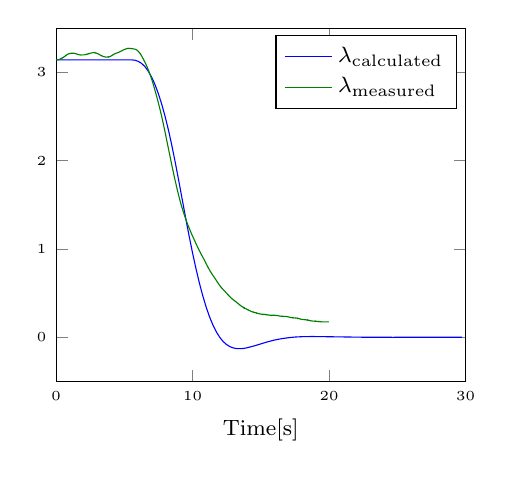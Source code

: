 % This file was created by matlab2tikz.
%
%The latest updates can be retrieved from
%  http://www.mathworks.com/matlabcentral/fileexchange/22022-matlab2tikz-matlab2tikz
%where you can also make suggestions and rate matlab2tikz.
%
\begin{tikzpicture}

\begin{axis}[%
width = 5.2cm,
at={(0.758in,0.488in)},
scale only axis,
xmin=0,
xmax=30,
xlabel={\footnotesize{Time[s]}},
ymin=-0.5,
ymax=3.5,
ticklabel style = {font=\tiny},
axis background/.style={fill=white},
legend style={legend cell align=left, align=left, draw=black, font = \footnotesize}
]
\addplot [color=blue]
  table[row sep=crcr]{%
0	3.142\\
5.5	3.142\\
5.75	3.138\\
6	3.126\\
6.25	3.103\\
6.5	3.067\\
6.75	3.014\\
7	2.946\\
7.25	2.86\\
7.5	2.756\\
7.75	2.634\\
8	2.493\\
8.25	2.335\\
8.5	2.158\\
8.75	1.965\\
9	1.762\\
9.5	1.345\\
9.75	1.144\\
10	0.953\\
10.25	0.776\\
10.5	0.613\\
10.75	0.468\\
11	0.339\\
11.25	0.228\\
11.5	0.135\\
11.75	0.058\\
12	-0.003\\
12.25	-0.05\\
12.5	-0.084\\
12.75	-0.108\\
13	-0.122\\
13.25	-0.129\\
13.5	-0.13\\
13.75	-0.127\\
14	-0.119\\
14.5	-0.099\\
15.5	-0.052\\
16	-0.032\\
16.5	-0.017\\
17	-0.006\\
17.5	0.002\\
18	0.006\\
18.75	0.008\\
19.75	0.006\\
22.5	0.0\\
24.75	-0.001\\
25.25	0\\
29.75	0\\
};
\addlegendentry{$\lambda_{\text{calculated}}$}

\addplot [color=black!50!green]
  table[row sep=crcr]{%
0	3.142\\
0.128	3.142\\
0.134	3.143\\
0.18	3.144\\
0.186	3.145\\
0.218	3.145\\
0.224	3.146\\
0.254	3.147\\
0.26	3.148\\
0.284	3.148\\
0.29	3.149\\
0.304	3.15\\
0.31	3.151\\
0.33	3.152\\
0.336	3.152\\
0.356	3.153\\
0.364	3.155\\
0.368	3.154\\
0.376	3.155\\
0.396	3.156\\
0.402	3.158\\
0.406	3.157\\
0.414	3.158\\
0.432	3.159\\
0.438	3.16\\
0.45	3.161\\
0.458	3.162\\
0.474	3.163\\
0.482	3.165\\
0.496	3.165\\
0.504	3.167\\
0.52	3.168\\
0.528	3.169\\
0.542	3.17\\
0.55	3.172\\
0.562	3.172\\
0.57	3.174\\
0.582	3.175\\
0.59	3.176\\
0.6	3.177\\
0.606	3.178\\
0.616	3.178\\
0.624	3.18\\
0.632	3.181\\
0.638	3.181\\
0.648	3.182\\
0.656	3.184\\
0.666	3.185\\
0.674	3.186\\
0.682	3.187\\
0.688	3.188\\
0.698	3.188\\
0.706	3.19\\
0.712	3.191\\
0.718	3.191\\
0.724	3.192\\
0.728	3.193\\
0.732	3.192\\
0.74	3.194\\
0.746	3.195\\
0.752	3.195\\
0.762	3.196\\
0.768	3.197\\
0.774	3.198\\
0.78	3.198\\
0.79	3.199\\
0.796	3.2\\
0.812	3.201\\
0.82	3.202\\
0.834	3.203\\
0.842	3.204\\
0.862	3.205\\
0.868	3.206\\
0.88	3.207\\
0.886	3.208\\
0.902	3.208\\
0.908	3.209\\
0.928	3.21\\
0.934	3.211\\
0.958	3.211\\
0.964	3.212\\
0.988	3.213\\
0.994	3.214\\
1.026	3.214\\
1.032	3.215\\
1.086	3.216\\
1.092	3.217\\
1.322	3.216\\
1.328	3.215\\
1.372	3.214\\
1.378	3.214\\
1.416	3.213\\
1.422	3.212\\
1.45	3.211\\
1.456	3.211\\
1.48	3.21\\
1.486	3.209\\
1.504	3.208\\
1.508	3.208\\
1.512	3.208\\
1.518	3.208\\
1.536	3.207\\
1.542	3.206\\
1.566	3.205\\
1.572	3.204\\
1.594	3.204\\
1.6	3.203\\
1.628	3.202\\
1.634	3.201\\
1.668	3.201\\
1.674	3.2\\
1.714	3.199\\
1.72	3.198\\
1.786	3.198\\
1.792	3.197\\
2.042	3.198\\
2.048	3.198\\
2.104	3.199\\
2.11	3.2\\
2.148	3.201\\
2.154	3.201\\
2.188	3.202\\
2.192	3.203\\
2.198	3.202\\
2.204	3.203\\
2.226	3.204\\
2.23	3.204\\
2.236	3.204\\
2.242	3.204\\
2.262	3.205\\
2.266	3.206\\
2.272	3.205\\
2.278	3.206\\
2.302	3.207\\
2.308	3.208\\
2.338	3.208\\
2.344	3.209\\
2.364	3.21\\
2.37	3.211\\
2.396	3.211\\
2.402	3.212\\
2.428	3.213\\
2.434	3.214\\
2.46	3.214\\
2.466	3.215\\
2.49	3.216\\
2.496	3.217\\
2.53	3.218\\
2.536	3.218\\
2.562	3.219\\
2.568	3.22\\
2.602	3.221\\
2.608	3.221\\
2.654	3.222\\
2.658	3.222\\
2.694	3.223\\
2.7	3.224\\
2.704	3.224\\
2.842	3.223\\
2.848	3.222\\
2.852	3.223\\
2.858	3.221\\
2.864	3.222\\
2.882	3.221\\
2.886	3.221\\
2.89	3.221\\
2.896	3.221\\
2.918	3.22\\
2.924	3.219\\
2.95	3.218\\
2.956	3.218\\
2.976	3.217\\
2.982	3.216\\
3	3.215\\
3.006	3.214\\
3.024	3.214\\
3.03	3.213\\
3.046	3.212\\
3.052	3.211\\
3.066	3.211\\
3.072	3.21\\
3.086	3.209\\
3.092	3.208\\
3.104	3.208\\
3.11	3.207\\
3.122	3.206\\
3.128	3.205\\
3.142	3.204\\
3.148	3.204\\
3.16	3.203\\
3.166	3.202\\
3.176	3.201\\
3.182	3.201\\
3.194	3.2\\
3.2	3.199\\
3.212	3.198\\
3.218	3.198\\
3.23	3.197\\
3.236	3.196\\
3.246	3.195\\
3.252	3.195\\
3.264	3.194\\
3.27	3.193\\
3.284	3.192\\
3.29	3.191\\
3.302	3.191\\
3.308	3.19\\
3.322	3.189\\
3.328	3.188\\
3.344	3.188\\
3.35	3.187\\
3.366	3.186\\
3.372	3.185\\
3.39	3.185\\
3.396	3.184\\
3.412	3.183\\
3.418	3.182\\
3.44	3.181\\
3.446	3.181\\
3.468	3.18\\
3.474	3.179\\
3.5	3.178\\
3.506	3.178\\
3.536	3.177\\
3.542	3.176\\
3.578	3.175\\
3.584	3.175\\
3.63	3.174\\
3.636	3.173\\
3.834	3.174\\
3.838	3.175\\
3.844	3.174\\
3.85	3.175\\
3.88	3.175\\
3.886	3.176\\
3.91	3.177\\
3.916	3.178\\
3.934	3.178\\
3.94	3.179\\
3.958	3.18\\
3.964	3.181\\
3.98	3.181\\
3.986	3.182\\
4	3.183\\
4.006	3.184\\
4.02	3.185\\
4.026	3.185\\
4.038	3.186\\
4.044	3.187\\
4.056	3.188\\
4.064	3.189\\
4.078	3.19\\
4.084	3.191\\
4.092	3.191\\
4.098	3.192\\
4.108	3.193\\
4.114	3.194\\
4.122	3.195\\
4.128	3.195\\
4.142	3.196\\
4.15	3.198\\
4.158	3.198\\
4.162	3.199\\
4.166	3.199\\
4.18	3.2\\
4.188	3.201\\
4.204	3.202\\
4.212	3.204\\
4.23	3.204\\
4.236	3.205\\
4.246	3.206\\
4.252	3.207\\
4.268	3.208\\
4.274	3.208\\
4.288	3.209\\
4.294	3.21\\
4.31	3.211\\
4.316	3.211\\
4.334	3.212\\
4.34	3.213\\
4.358	3.214\\
4.364	3.214\\
4.386	3.215\\
4.392	3.216\\
4.414	3.217\\
4.42	3.218\\
4.44	3.218\\
4.446	3.219\\
4.47	3.22\\
4.476	3.221\\
4.498	3.221\\
4.504	3.222\\
4.524	3.223\\
4.53	3.224\\
4.548	3.224\\
4.554	3.225\\
4.574	3.226\\
4.58	3.227\\
4.596	3.227\\
4.602	3.228\\
4.618	3.229\\
4.624	3.23\\
4.638	3.231\\
4.644	3.231\\
4.66	3.232\\
4.666	3.233\\
4.68	3.234\\
4.686	3.234\\
4.698	3.235\\
4.704	3.236\\
4.718	3.237\\
4.724	3.237\\
4.738	3.238\\
4.744	3.239\\
4.756	3.24\\
4.762	3.241\\
4.778	3.241\\
4.786	3.243\\
4.806	3.244\\
4.814	3.245\\
4.832	3.246\\
4.838	3.247\\
4.848	3.247\\
4.852	3.248\\
4.856	3.248\\
4.87	3.249\\
4.876	3.25\\
4.892	3.251\\
4.9	3.252\\
4.904	3.252\\
4.918	3.253\\
4.924	3.254\\
4.94	3.254\\
4.946	3.255\\
4.962	3.256\\
4.968	3.257\\
4.982	3.257\\
4.988	3.258\\
5.006	3.259\\
5.012	3.26\\
5.03	3.26\\
5.036	3.261\\
5.054	3.262\\
5.06	3.263\\
5.082	3.264\\
5.088	3.264\\
5.108	3.265\\
5.114	3.266\\
5.14	3.267\\
5.146	3.267\\
5.174	3.268\\
5.18	3.269\\
5.218	3.27\\
5.224	3.27\\
5.268	3.271\\
5.274	3.272\\
5.28	3.271\\
5.506	3.27\\
5.512	3.27\\
5.568	3.269\\
5.574	3.268\\
5.638	3.267\\
5.644	3.267\\
5.698	3.266\\
5.704	3.265\\
5.74	3.264\\
5.746	3.264\\
5.776	3.263\\
5.782	3.262\\
5.81	3.261\\
5.818	3.26\\
5.822	3.26\\
5.828	3.26\\
5.846	3.259\\
5.852	3.258\\
5.86	3.257\\
5.866	3.257\\
5.882	3.256\\
5.888	3.255\\
5.9	3.254\\
5.908	3.253\\
5.922	3.252\\
5.93	3.251\\
5.942	3.25\\
5.95	3.248\\
5.962	3.247\\
5.97	3.246\\
5.978	3.245\\
5.986	3.244\\
5.996	3.243\\
6.004	3.241\\
6.012	3.241\\
6.022	3.238\\
6.03	3.237\\
6.038	3.236\\
6.044	3.235\\
6.052	3.234\\
6.058	3.233\\
6.068	3.231\\
6.074	3.23\\
6.084	3.227\\
6.092	3.227\\
6.102	3.224\\
6.106	3.224\\
6.116	3.221\\
6.122	3.221\\
6.134	3.218\\
6.14	3.217\\
6.154	3.213\\
6.162	3.212\\
6.178	3.208\\
6.184	3.207\\
6.194	3.204\\
6.198	3.204\\
6.214	3.199\\
6.22	3.198\\
6.24	3.192\\
6.246	3.191\\
6.264	3.186\\
6.268	3.185\\
6.286	3.18\\
6.292	3.179\\
6.314	3.172\\
6.318	3.172\\
6.336	3.166\\
6.34	3.165\\
6.362	3.158\\
6.366	3.158\\
6.388	3.151\\
6.392	3.15\\
6.416	3.142\\
6.42	3.142\\
6.446	3.133\\
6.45	3.132\\
6.476	3.124\\
6.48	3.123\\
6.506	3.115\\
6.51	3.114\\
6.538	3.105\\
6.542	3.104\\
6.574	3.093\\
6.578	3.093\\
6.612	3.081\\
6.616	3.08\\
6.662	3.064\\
6.666	3.063\\
6.892	2.975\\
6.898	2.972\\
6.93	2.958\\
6.936	2.955\\
6.958	2.945\\
6.964	2.942\\
6.984	2.933\\
6.99	2.93\\
7.01	2.921\\
7.018	2.916\\
7.038	2.907\\
7.046	2.902\\
7.064	2.894\\
7.072	2.889\\
7.088	2.882\\
7.096	2.877\\
7.11	2.87\\
7.118	2.865\\
7.132	2.859\\
7.14	2.854\\
7.152	2.848\\
7.16	2.843\\
7.172	2.837\\
7.18	2.832\\
7.192	2.826\\
7.2	2.822\\
7.212	2.816\\
7.222	2.809\\
7.234	2.803\\
7.244	2.797\\
7.256	2.791\\
7.264	2.786\\
7.274	2.781\\
7.282	2.777\\
7.292	2.771\\
7.302	2.765\\
7.314	2.759\\
7.324	2.753\\
7.334	2.747\\
7.344	2.741\\
7.356	2.735\\
7.366	2.729\\
7.376	2.724\\
7.386	2.717\\
7.396	2.712\\
7.406	2.706\\
7.416	2.701\\
7.426	2.694\\
7.436	2.689\\
7.446	2.683\\
7.454	2.678\\
7.464	2.672\\
7.474	2.667\\
7.486	2.659\\
7.496	2.654\\
7.51	2.645\\
7.52	2.639\\
7.534	2.63\\
7.544	2.625\\
7.558	2.615\\
7.566	2.611\\
7.578	2.603\\
7.586	2.599\\
7.6	2.589\\
7.606	2.586\\
7.618	2.578\\
7.626	2.573\\
7.642	2.563\\
7.648	2.559\\
7.664	2.548\\
7.672	2.543\\
7.688	2.533\\
7.694	2.529\\
7.712	2.516\\
7.718	2.513\\
7.738	2.499\\
7.744	2.495\\
7.766	2.48\\
7.772	2.476\\
7.792	2.462\\
7.798	2.458\\
7.828	2.437\\
7.834	2.433\\
7.872	2.405\\
7.878	2.401\\
7.926	2.366\\
7.932	2.362\\
8.02	2.296\\
8.024	2.293\\
8.17	2.183\\
8.174	2.181\\
8.18	2.175\\
8.186	2.171\\
8.402	2.007\\
8.408	2.003\\
8.414	1.999\\
8.5	1.934\\
8.506	1.931\\
8.512	1.926\\
8.56	1.891\\
8.564	1.888\\
8.57	1.884\\
8.61	1.855\\
8.616	1.851\\
8.648	1.828\\
8.654	1.824\\
8.684	1.802\\
8.69	1.799\\
8.712	1.783\\
8.718	1.779\\
8.742	1.763\\
8.748	1.759\\
8.766	1.746\\
8.772	1.743\\
8.792	1.729\\
8.798	1.725\\
8.816	1.713\\
8.822	1.709\\
8.838	1.698\\
8.846	1.694\\
8.866	1.68\\
8.874	1.675\\
8.892	1.663\\
8.9	1.658\\
8.918	1.646\\
8.926	1.641\\
8.94	1.632\\
8.948	1.628\\
8.962	1.618\\
8.97	1.614\\
8.984	1.605\\
8.992	1.6\\
9.004	1.592\\
9.014	1.587\\
9.028	1.578\\
9.038	1.572\\
9.052	1.563\\
9.062	1.558\\
9.07	1.553\\
9.08	1.548\\
9.09	1.542\\
9.1	1.536\\
9.11	1.53\\
9.122	1.524\\
9.132	1.518\\
9.144	1.512\\
9.154	1.506\\
9.168	1.499\\
9.178	1.493\\
9.192	1.486\\
9.2	1.481\\
9.214	1.474\\
9.222	1.47\\
9.238	1.462\\
9.246	1.457\\
9.262	1.45\\
9.27	1.445\\
9.286	1.437\\
9.292	1.434\\
9.31	1.426\\
9.316	1.423\\
9.334	1.414\\
9.34	1.411\\
9.358	1.403\\
9.364	1.4\\
9.386	1.39\\
9.392	1.387\\
9.418	1.375\\
9.424	1.372\\
9.45	1.361\\
9.456	1.358\\
9.488	1.344\\
9.494	1.341\\
9.532	1.325\\
9.538	1.322\\
9.584	1.302\\
9.59	1.299\\
9.654	1.273\\
9.66	1.27\\
9.908	1.177\\
9.912	1.176\\
9.916	1.173\\
9.92	1.173\\
9.97	1.155\\
9.974	1.154\\
10.024	1.137\\
10.028	1.136\\
10.074	1.12\\
10.078	1.119\\
10.124	1.103\\
10.128	1.102\\
10.178	1.085\\
10.182	1.084\\
10.228	1.068\\
10.232	1.067\\
10.278	1.051\\
10.282	1.05\\
10.326	1.035\\
10.33	1.034\\
10.368	1.021\\
10.372	1.02\\
10.406	1.009\\
10.41	1.008\\
10.44	0.998\\
10.444	0.997\\
10.472	0.988\\
10.476	0.987\\
10.5	0.979\\
10.504	0.979\\
10.53	0.97\\
10.534	0.969\\
10.556	0.963\\
10.56	0.962\\
10.586	0.953\\
10.592	0.953\\
10.62	0.943\\
10.624	0.943\\
10.642	0.937\\
10.646	0.936\\
10.668	0.93\\
10.672	0.929\\
10.694	0.922\\
10.698	0.921\\
10.716	0.916\\
10.72	0.915\\
10.74	0.909\\
10.744	0.908\\
10.766	0.901\\
10.77	0.9\\
10.792	0.894\\
10.796	0.893\\
10.816	0.887\\
10.82	0.886\\
10.842	0.879\\
10.846	0.878\\
10.87	0.871\\
10.874	0.87\\
10.896	0.863\\
10.9	0.862\\
10.926	0.854\\
10.93	0.853\\
10.954	0.845\\
10.958	0.844\\
10.984	0.836\\
10.988	0.835\\
11.012	0.828\\
11.016	0.827\\
11.04	0.819\\
11.044	0.818\\
11.068	0.811\\
11.072	0.81\\
11.094	0.803\\
11.098	0.802\\
11.12	0.795\\
11.124	0.795\\
11.144	0.788\\
11.148	0.788\\
11.166	0.782\\
11.17	0.782\\
11.188	0.776\\
11.192	0.775\\
11.21	0.77\\
11.214	0.769\\
11.23	0.765\\
11.234	0.764\\
11.25	0.759\\
11.254	0.759\\
11.268	0.755\\
11.272	0.754\\
11.288	0.749\\
11.292	0.749\\
11.306	0.745\\
11.31	0.744\\
11.322	0.741\\
11.326	0.74\\
11.34	0.736\\
11.344	0.736\\
11.358	0.732\\
11.364	0.731\\
11.38	0.726\\
11.386	0.726\\
11.402	0.721\\
11.408	0.72\\
11.422	0.716\\
11.426	0.716\\
11.438	0.713\\
11.444	0.712\\
11.458	0.708\\
11.464	0.707\\
11.48	0.703\\
11.486	0.702\\
11.5	0.698\\
11.506	0.697\\
11.518	0.694\\
11.522	0.693\\
11.534	0.69\\
11.54	0.69\\
11.554	0.686\\
11.56	0.685\\
11.572	0.682\\
11.576	0.681\\
11.588	0.678\\
11.594	0.677\\
11.608	0.673\\
11.614	0.673\\
11.626	0.67\\
11.63	0.669\\
11.642	0.666\\
11.646	0.665\\
11.658	0.662\\
11.664	0.661\\
11.676	0.658\\
11.68	0.657\\
11.694	0.653\\
11.7	0.653\\
11.712	0.65\\
11.716	0.649\\
11.728	0.646\\
11.732	0.645\\
11.746	0.641\\
11.752	0.64\\
11.766	0.637\\
11.77	0.636\\
11.782	0.633\\
11.788	0.632\\
11.802	0.628\\
11.806	0.627\\
11.818	0.624\\
11.824	0.624\\
11.838	0.62\\
11.842	0.619\\
11.854	0.616\\
11.86	0.615\\
11.874	0.611\\
11.878	0.611\\
11.89	0.607\\
11.896	0.607\\
11.908	0.604\\
11.912	0.603\\
11.924	0.6\\
11.93	0.599\\
11.942	0.596\\
11.948	0.595\\
11.96	0.592\\
11.966	0.591\\
11.978	0.588\\
11.984	0.588\\
11.996	0.584\\
12.002	0.584\\
12.014	0.581\\
12.02	0.58\\
12.03	0.578\\
12.036	0.577\\
12.046	0.574\\
12.052	0.574\\
12.062	0.571\\
12.068	0.571\\
12.078	0.568\\
12.084	0.568\\
12.094	0.565\\
12.1	0.565\\
12.11	0.562\\
12.116	0.561\\
12.124	0.56\\
12.13	0.559\\
12.14	0.557\\
12.146	0.556\\
12.156	0.554\\
12.164	0.553\\
12.172	0.551\\
12.178	0.551\\
12.186	0.549\\
12.19	0.548\\
12.198	0.547\\
12.204	0.546\\
12.212	0.545\\
12.216	0.544\\
12.222	0.543\\
12.226	0.542\\
12.232	0.541\\
12.238	0.541\\
12.246	0.539\\
12.25	0.538\\
12.258	0.537\\
12.266	0.536\\
12.274	0.535\\
12.28	0.534\\
12.288	0.532\\
12.294	0.532\\
12.302	0.53\\
12.31	0.529\\
12.318	0.528\\
12.324	0.527\\
12.332	0.525\\
12.338	0.525\\
12.346	0.523\\
12.352	0.522\\
12.36	0.521\\
12.368	0.52\\
12.376	0.518\\
12.38	0.518\\
12.388	0.516\\
12.396	0.515\\
12.406	0.513\\
12.414	0.512\\
12.422	0.511\\
12.428	0.51\\
12.436	0.509\\
12.442	0.508\\
12.45	0.506\\
12.456	0.505\\
12.464	0.504\\
12.47	0.503\\
12.48	0.501\\
12.488	0.5\\
12.496	0.499\\
12.502	0.498\\
12.51	0.496\\
12.516	0.495\\
12.526	0.493\\
12.534	0.492\\
12.542	0.491\\
12.546	0.49\\
12.554	0.489\\
12.56	0.488\\
12.568	0.486\\
12.572	0.486\\
12.578	0.485\\
12.582	0.484\\
12.59	0.482\\
12.596	0.482\\
12.604	0.48\\
12.61	0.479\\
12.62	0.477\\
12.628	0.476\\
12.638	0.474\\
12.646	0.473\\
12.656	0.471\\
12.664	0.47\\
12.672	0.469\\
12.678	0.468\\
12.686	0.466\\
12.692	0.466\\
12.7	0.464\\
12.706	0.463\\
12.716	0.461\\
12.724	0.46\\
12.732	0.459\\
12.738	0.458\\
12.746	0.456\\
12.752	0.456\\
12.76	0.454\\
12.768	0.453\\
12.776	0.452\\
12.782	0.451\\
12.79	0.449\\
12.798	0.449\\
12.806	0.447\\
12.814	0.446\\
12.822	0.445\\
12.828	0.444\\
12.836	0.443\\
12.846	0.442\\
12.854	0.44\\
12.862	0.439\\
12.87	0.438\\
12.878	0.437\\
12.886	0.436\\
12.896	0.435\\
12.904	0.433\\
12.914	0.433\\
12.922	0.431\\
12.934	0.43\\
12.942	0.429\\
12.95	0.428\\
12.956	0.427\\
12.962	0.426\\
12.968	0.426\\
12.976	0.425\\
12.982	0.424\\
12.988	0.423\\
12.994	0.423\\
13	0.422\\
13.006	0.421\\
13.018	0.42\\
13.026	0.419\\
13.034	0.418\\
13.04	0.417\\
13.046	0.416\\
13.052	0.416\\
13.058	0.415\\
13.064	0.414\\
13.072	0.413\\
13.078	0.413\\
13.09	0.412\\
13.098	0.41\\
13.106	0.41\\
13.112	0.409\\
13.118	0.408\\
13.124	0.407\\
13.132	0.407\\
13.138	0.406\\
13.146	0.405\\
13.154	0.403\\
13.166	0.403\\
13.174	0.401\\
13.184	0.4\\
13.192	0.399\\
13.202	0.398\\
13.208	0.397\\
13.214	0.397\\
13.22	0.396\\
13.226	0.395\\
13.232	0.394\\
13.238	0.393\\
13.244	0.393\\
13.25	0.392\\
13.256	0.391\\
13.264	0.39\\
13.272	0.389\\
13.282	0.388\\
13.288	0.387\\
13.294	0.387\\
13.3	0.386\\
13.306	0.385\\
13.312	0.384\\
13.318	0.383\\
13.324	0.383\\
13.33	0.382\\
13.336	0.381\\
13.342	0.38\\
13.348	0.38\\
13.354	0.379\\
13.36	0.378\\
13.366	0.377\\
13.372	0.377\\
13.378	0.376\\
13.384	0.375\\
13.39	0.374\\
13.396	0.374\\
13.402	0.373\\
13.408	0.372\\
13.416	0.371\\
13.424	0.37\\
13.436	0.369\\
13.444	0.367\\
13.454	0.367\\
13.462	0.365\\
13.472	0.364\\
13.478	0.364\\
13.486	0.363\\
13.494	0.361\\
13.506	0.36\\
13.514	0.359\\
13.524	0.358\\
13.53	0.357\\
13.538	0.357\\
13.544	0.356\\
13.552	0.355\\
13.56	0.354\\
13.574	0.353\\
13.58	0.352\\
13.59	0.351\\
13.598	0.35\\
13.608	0.349\\
13.614	0.348\\
13.624	0.347\\
13.63	0.347\\
13.64	0.346\\
13.646	0.345\\
13.656	0.344\\
13.662	0.344\\
13.67	0.343\\
13.676	0.342\\
13.69	0.341\\
13.698	0.34\\
13.716	0.339\\
13.724	0.337\\
13.742	0.337\\
13.748	0.335\\
13.752	0.336\\
13.76	0.334\\
13.778	0.334\\
13.786	0.332\\
13.79	0.333\\
13.798	0.331\\
13.814	0.331\\
13.822	0.329\\
13.838	0.328\\
13.844	0.328\\
13.86	0.327\\
13.868	0.325\\
13.886	0.324\\
13.892	0.324\\
13.904	0.323\\
13.91	0.322\\
13.924	0.321\\
13.932	0.32\\
13.95	0.319\\
13.956	0.318\\
13.972	0.318\\
13.98	0.316\\
13.998	0.315\\
14.004	0.314\\
14.012	0.314\\
14.018	0.313\\
14.034	0.312\\
14.04	0.311\\
14.056	0.311\\
14.064	0.309\\
14.084	0.308\\
14.09	0.308\\
14.1	0.307\\
14.106	0.306\\
14.12	0.305\\
14.126	0.304\\
14.142	0.304\\
14.148	0.303\\
14.16	0.302\\
14.166	0.301\\
14.182	0.301\\
14.188	0.3\\
14.202	0.299\\
14.208	0.298\\
14.224	0.298\\
14.23	0.297\\
14.246	0.296\\
14.252	0.295\\
14.268	0.295\\
14.274	0.294\\
14.294	0.293\\
14.3	0.292\\
14.316	0.291\\
14.322	0.291\\
14.344	0.29\\
14.35	0.289\\
14.376	0.288\\
14.382	0.288\\
14.404	0.287\\
14.41	0.286\\
14.43	0.285\\
14.436	0.285\\
14.44	0.285\\
14.446	0.284\\
14.452	0.285\\
14.458	0.284\\
14.48	0.283\\
14.484	0.283\\
14.502	0.282\\
14.508	0.281\\
14.544	0.281\\
14.55	0.28\\
14.58	0.279\\
14.586	0.278\\
14.614	0.278\\
14.62	0.277\\
14.65	0.276\\
14.656	0.275\\
14.66	0.276\\
14.666	0.275\\
14.688	0.275\\
14.694	0.274\\
14.724	0.273\\
14.73	0.272\\
14.762	0.272\\
14.768	0.271\\
14.798	0.27\\
14.804	0.269\\
14.834	0.268\\
14.84	0.268\\
14.872	0.267\\
14.878	0.266\\
14.912	0.265\\
14.918	0.265\\
14.954	0.264\\
14.96	0.263\\
15.002	0.262\\
15.008	0.262\\
15.066	0.261\\
15.072	0.26\\
15.144	0.259\\
15.148	0.258\\
15.154	0.259\\
15.16	0.258\\
15.164	0.259\\
15.17	0.258\\
15.292	0.258\\
15.298	0.257\\
15.302	0.258\\
15.308	0.257\\
15.386	0.256\\
15.392	0.255\\
15.398	0.256\\
15.404	0.255\\
15.46	0.255\\
15.466	0.254\\
15.528	0.253\\
15.534	0.252\\
15.592	0.252\\
15.598	0.251\\
15.662	0.25\\
15.668	0.249\\
15.788	0.249\\
15.792	0.248\\
15.798	0.249\\
16.104	0.248\\
16.108	0.247\\
16.114	0.248\\
16.12	0.247\\
16.188	0.246\\
16.194	0.245\\
16.236	0.245\\
16.242	0.244\\
16.292	0.243\\
16.298	0.242\\
16.336	0.242\\
16.342	0.241\\
16.394	0.24\\
16.4	0.239\\
16.472	0.239\\
16.478	0.238\\
16.636	0.237\\
16.64	0.237\\
16.796	0.236\\
16.8	0.236\\
16.85	0.235\\
16.856	0.235\\
16.906	0.234\\
16.912	0.233\\
16.956	0.232\\
16.962	0.232\\
17.002	0.231\\
17.008	0.23\\
17.04	0.229\\
17.046	0.229\\
17.076	0.228\\
17.082	0.227\\
17.114	0.226\\
17.12	0.225\\
17.16	0.225\\
17.166	0.224\\
17.208	0.223\\
17.214	0.222\\
17.274	0.222\\
17.28	0.221\\
17.364	0.22\\
17.368	0.219\\
17.374	0.22\\
17.38	0.219\\
17.386	0.22\\
17.392	0.219\\
17.5	0.219\\
17.504	0.219\\
17.564	0.218\\
17.568	0.217\\
17.574	0.218\\
17.58	0.217\\
17.632	0.216\\
17.638	0.216\\
17.678	0.215\\
17.682	0.214\\
17.688	0.215\\
17.694	0.214\\
17.726	0.213\\
17.732	0.212\\
17.764	0.212\\
17.77	0.211\\
17.8	0.21\\
17.806	0.209\\
17.836	0.209\\
17.842	0.208\\
17.874	0.207\\
17.88	0.206\\
17.912	0.206\\
17.918	0.205\\
17.956	0.204\\
17.962	0.203\\
18.006	0.202\\
18.012	0.202\\
18.072	0.201\\
18.078	0.2\\
18.156	0.199\\
18.162	0.199\\
18.168	0.199\\
18.174	0.199\\
18.244	0.198\\
18.248	0.198\\
18.318	0.197\\
18.324	0.196\\
18.378	0.196\\
18.382	0.195\\
18.388	0.196\\
18.394	0.195\\
18.438	0.194\\
18.444	0.193\\
18.448	0.194\\
18.454	0.193\\
18.486	0.193\\
18.492	0.192\\
18.534	0.191\\
18.54	0.19\\
18.572	0.189\\
18.578	0.189\\
18.62	0.188\\
18.626	0.187\\
18.67	0.186\\
18.676	0.186\\
18.728	0.185\\
18.734	0.184\\
18.802	0.183\\
18.808	0.183\\
18.95	0.182\\
18.954	0.181\\
18.96	0.182\\
18.966	0.181\\
18.972	0.182\\
18.978	0.181\\
18.982	0.182\\
18.988	0.181\\
19.11	0.18\\
19.114	0.18\\
19.17	0.179\\
19.174	0.179\\
19.18	0.179\\
19.186	0.179\\
19.256	0.178\\
19.26	0.177\\
19.266	0.178\\
19.272	0.177\\
19.328	0.176\\
19.334	0.176\\
19.422	0.175\\
19.428	0.174\\
19.99	0.174\\
};
\addlegendentry{$\lambda_{\text{measured}}$}

\end{axis}
\end{tikzpicture}%
